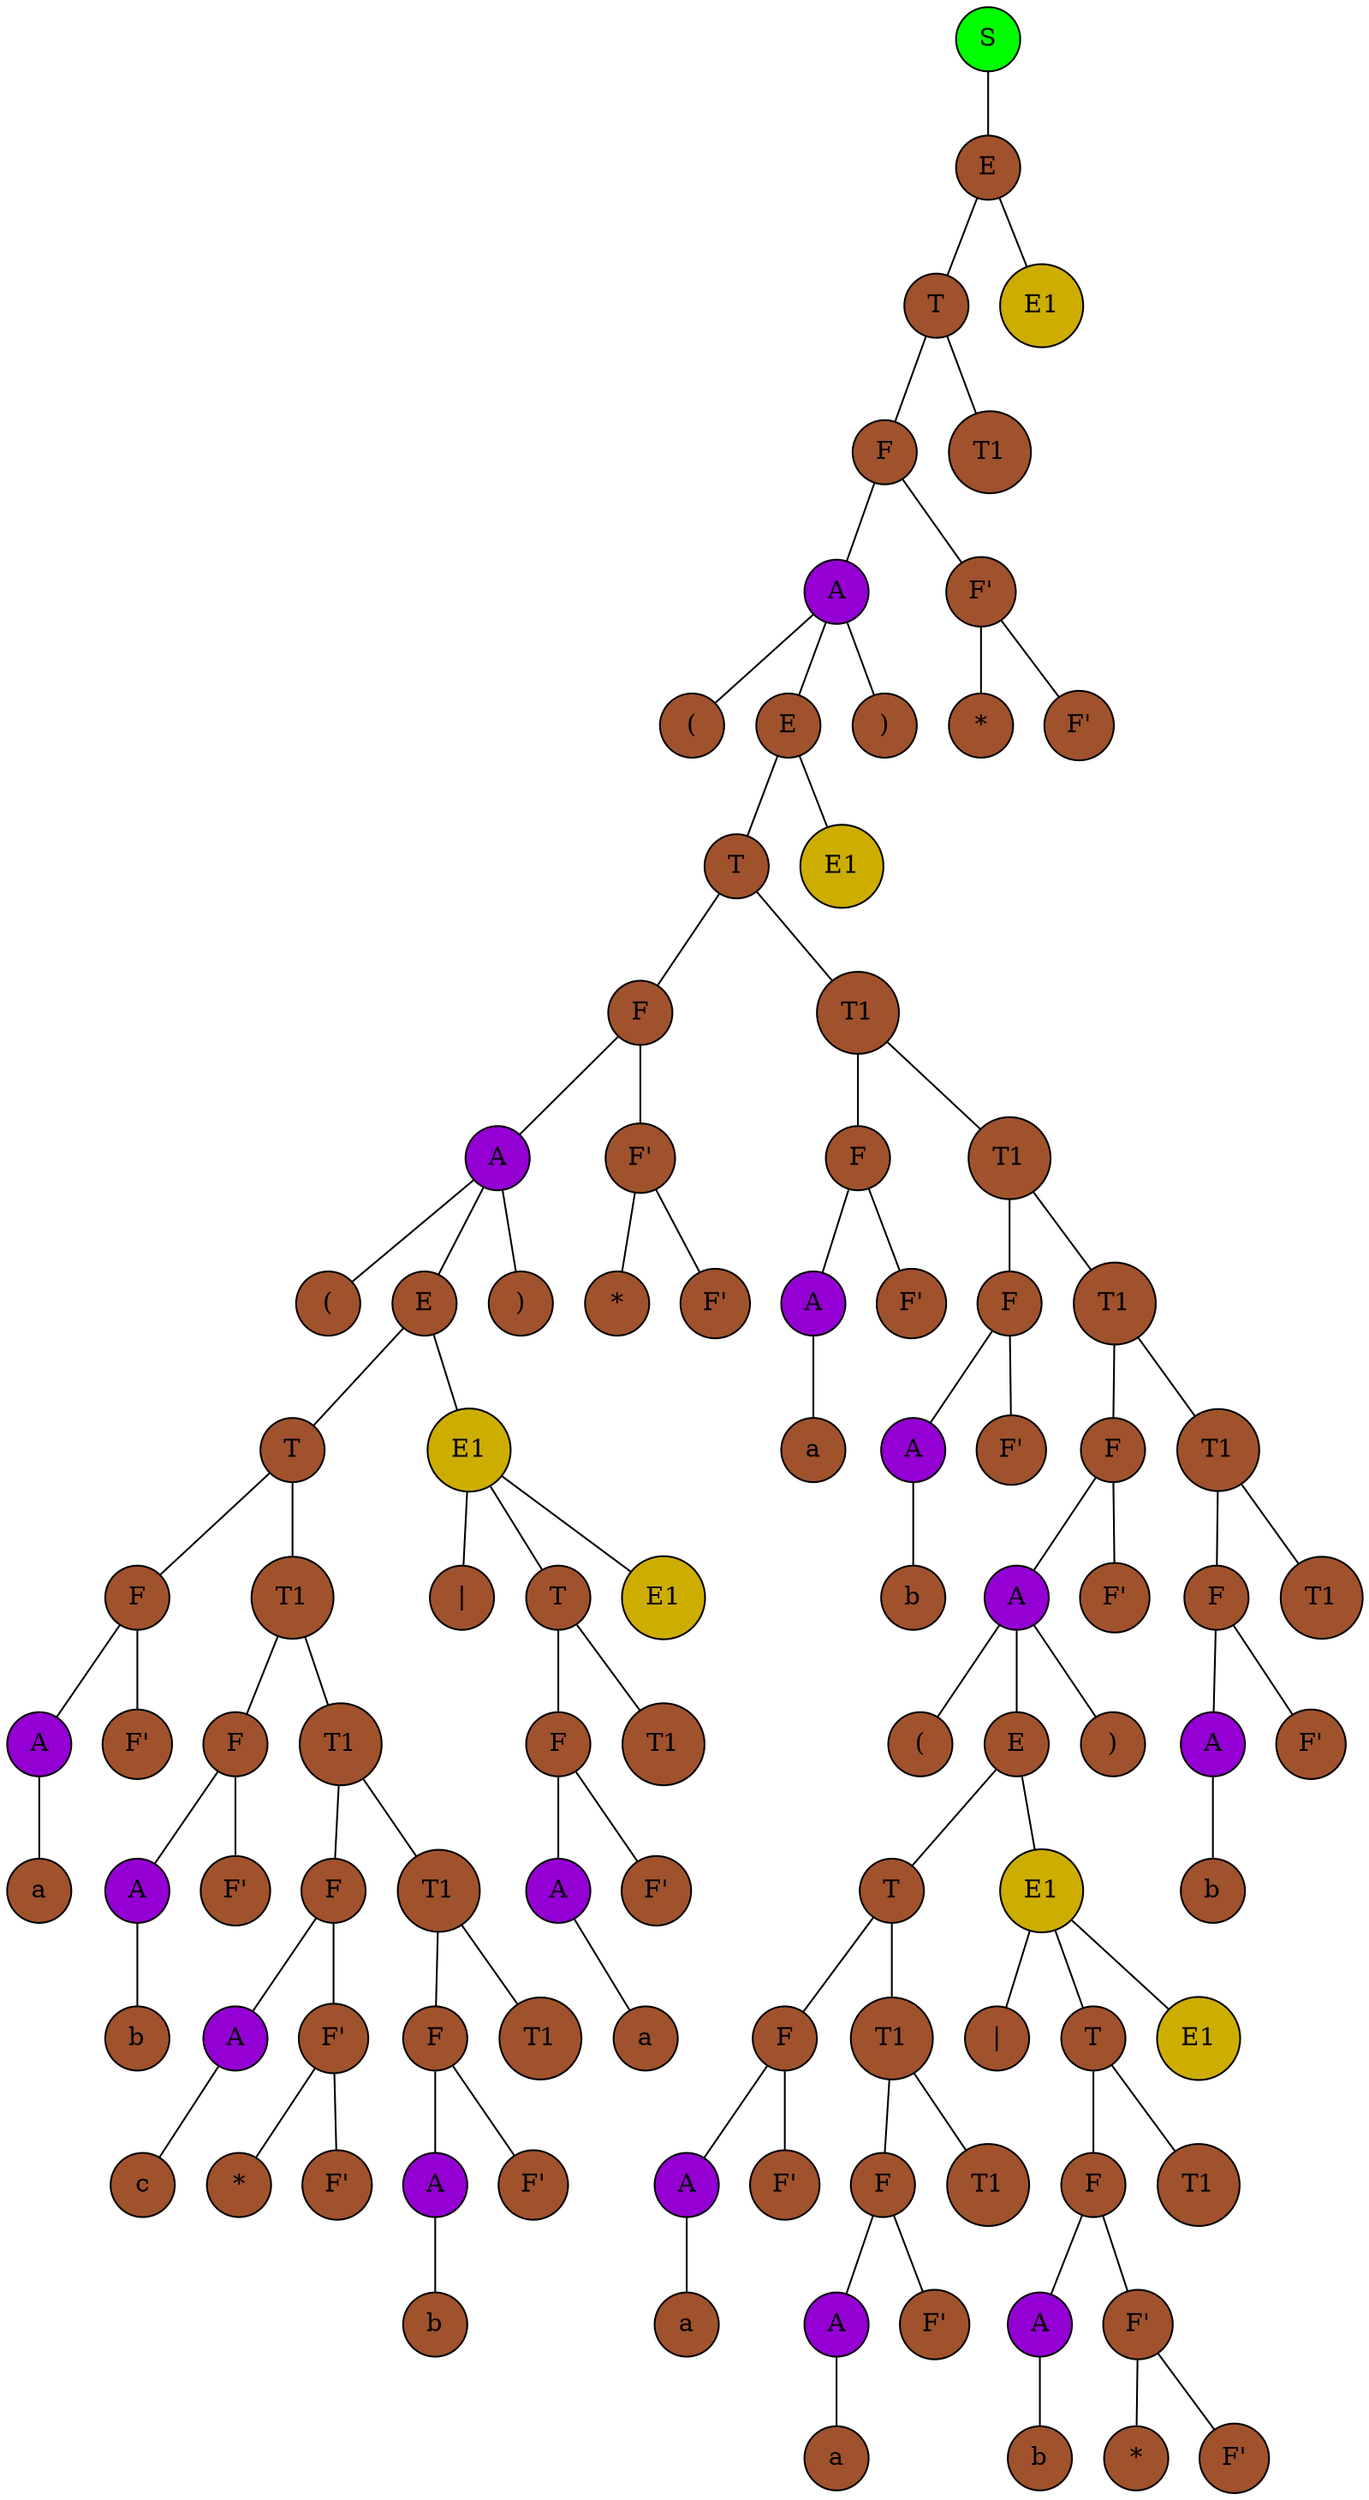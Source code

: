 graph g {
	"705927765S0" [shape=circle, style=filled, fillcolor="green", label="S"];
	"366712642E1" [shape=circle, style=filled, fillcolor="sienna", label="E"];
	"1829164700T2" [shape=circle, style=filled, fillcolor="sienna", label="T"];
	"2018699554F3" [shape=circle, style=filled, fillcolor="sienna", label="F"];
	"1311053135A4" [shape=circle, style=filled, fillcolor="darkviolet", label="A"];
	"118352462(5" [shape=circle, style=filled, fillcolor="sienna", label="("];
	"1550089733E5" [shape=circle, style=filled, fillcolor="sienna", label="E"];
	"865113938T6" [shape=circle, style=filled, fillcolor="sienna", label="T"];
	"1442407170F7" [shape=circle, style=filled, fillcolor="sienna", label="F"];
	"1028566121A8" [shape=circle, style=filled, fillcolor="darkviolet", label="A"];
	"1118140819(9" [shape=circle, style=filled, fillcolor="sienna", label="("];
	"1975012498E9" [shape=circle, style=filled, fillcolor="sienna", label="E"];
	"1808253012T10" [shape=circle, style=filled, fillcolor="sienna", label="T"];
	"589431969F11" [shape=circle, style=filled, fillcolor="sienna", label="F"];
	"1252169911A12" [shape=circle, style=filled, fillcolor="darkviolet", label="A"];
	"2101973421a13" [shape=circle, style=filled, fillcolor="sienna", label="a"];
	"1252169911A12" -- "2101973421a13";
	{ rank=same "2101973421a13" }
	"685325104F'12" [shape=circle, style=filled, fillcolor="sienna", label="F'"];
	"589431969F11" -- "1252169911A12";
	"589431969F11" -- "685325104F'12";
	{ rank=same "1252169911A12","685325104F'12" }
	"460141958T111" [shape=circle, style=filled, fillcolor="sienna", label="T1"];
	"1163157884F12" [shape=circle, style=filled, fillcolor="sienna", label="F"];
	"1956725890A13" [shape=circle, style=filled, fillcolor="darkviolet", label="A"];
	"356573597b14" [shape=circle, style=filled, fillcolor="sienna", label="b"];
	"1956725890A13" -- "356573597b14";
	{ rank=same "356573597b14" }
	"1735600054F'13" [shape=circle, style=filled, fillcolor="sienna", label="F'"];
	"1163157884F12" -- "1956725890A13";
	"1163157884F12" -- "1735600054F'13";
	{ rank=same "1956725890A13","1735600054F'13" }
	"21685669T112" [shape=circle, style=filled, fillcolor="sienna", label="T1"];
	"2133927002F13" [shape=circle, style=filled, fillcolor="sienna", label="F"];
	"1836019240A14" [shape=circle, style=filled, fillcolor="darkviolet", label="A"];
	"325040804c15" [shape=circle, style=filled, fillcolor="sienna", label="c"];
	"1836019240A14" -- "325040804c15";
	{ rank=same "325040804c15" }
	"1173230247F'14" [shape=circle, style=filled, fillcolor="sienna", label="F'"];
	"856419764*15" [shape=circle, style=filled, fillcolor="sienna", label="*"];
	"621009875F'15" [shape=circle, style=filled, fillcolor="sienna", label="F'"];
	"1173230247F'14" -- "856419764*15";
	"1173230247F'14" -- "621009875F'15";
	{ rank=same "856419764*15","621009875F'15" }
	"2133927002F13" -- "1836019240A14";
	"2133927002F13" -- "1173230247F'14";
	{ rank=same "1836019240A14","1173230247F'14" }
	"1265094477T113" [shape=circle, style=filled, fillcolor="sienna", label="T1"];
	"2125039532F14" [shape=circle, style=filled, fillcolor="sienna", label="F"];
	"312714112A15" [shape=circle, style=filled, fillcolor="darkviolet", label="A"];
	"692404036b16" [shape=circle, style=filled, fillcolor="sienna", label="b"];
	"312714112A15" -- "692404036b16";
	{ rank=same "692404036b16" }
	"1554874502F'15" [shape=circle, style=filled, fillcolor="sienna", label="F'"];
	"2125039532F14" -- "312714112A15";
	"2125039532F14" -- "1554874502F'15";
	{ rank=same "312714112A15","1554874502F'15" }
	"1846274136T114" [shape=circle, style=filled, fillcolor="sienna", label="T1"];
	"1265094477T113" -- "2125039532F14";
	"1265094477T113" -- "1846274136T114";
	{ rank=same "2125039532F14","1846274136T114" }
	"21685669T112" -- "2133927002F13";
	"21685669T112" -- "1265094477T113";
	{ rank=same "2133927002F13","1265094477T113" }
	"460141958T111" -- "1163157884F12";
	"460141958T111" -- "21685669T112";
	{ rank=same "1163157884F12","21685669T112" }
	"1808253012T10" -- "589431969F11";
	"1808253012T10" -- "460141958T111";
	{ rank=same "589431969F11","460141958T111" }
	"1639705018E110" [shape=circle, style=filled, fillcolor="gold3", label="E1"];
	"1627674070|11" [shape=circle, style=filled, fillcolor="sienna", label="|"];
	"1360875712T11" [shape=circle, style=filled, fillcolor="sienna", label="T"];
	"1625635731F12" [shape=circle, style=filled, fillcolor="sienna", label="F"];
	"1580066828A13" [shape=circle, style=filled, fillcolor="darkviolet", label="A"];
	"491044090a14" [shape=circle, style=filled, fillcolor="sienna", label="a"];
	"1580066828A13" -- "491044090a14";
	{ rank=same "491044090a14" }
	"644117698F'13" [shape=circle, style=filled, fillcolor="sienna", label="F'"];
	"1625635731F12" -- "1580066828A13";
	"1625635731F12" -- "644117698F'13";
	{ rank=same "1580066828A13","644117698F'13" }
	"1872034366T112" [shape=circle, style=filled, fillcolor="sienna", label="T1"];
	"1360875712T11" -- "1625635731F12";
	"1360875712T11" -- "1872034366T112";
	{ rank=same "1625635731F12","1872034366T112" }
	"1581781576E111" [shape=circle, style=filled, fillcolor="gold3", label="E1"];
	"1639705018E110" -- "1627674070|11";
	"1639705018E110" -- "1360875712T11";
	"1639705018E110" -- "1581781576E111";
	{ rank=same "1627674070|11","1360875712T11","1581781576E111" }
	"1975012498E9" -- "1808253012T10";
	"1975012498E9" -- "1639705018E110";
	{ rank=same "1808253012T10","1639705018E110" }
	"1725154839)9" [shape=circle, style=filled, fillcolor="sienna", label=")"];
	"1028566121A8" -- "1118140819(9";
	"1028566121A8" -- "1975012498E9";
	"1028566121A8" -- "1725154839)9";
	{ rank=same "1118140819(9","1975012498E9","1725154839)9" }
	"1670675563F'8" [shape=circle, style=filled, fillcolor="sienna", label="F'"];
	"723074861*9" [shape=circle, style=filled, fillcolor="sienna", label="*"];
	"895328852F'9" [shape=circle, style=filled, fillcolor="sienna", label="F'"];
	"1670675563F'8" -- "723074861*9";
	"1670675563F'8" -- "895328852F'9";
	{ rank=same "723074861*9","895328852F'9" }
	"1442407170F7" -- "1028566121A8";
	"1442407170F7" -- "1670675563F'8";
	{ rank=same "1028566121A8","1670675563F'8" }
	"1304836502T17" [shape=circle, style=filled, fillcolor="sienna", label="T1"];
	"225534817F8" [shape=circle, style=filled, fillcolor="sienna", label="F"];
	"1878246837A9" [shape=circle, style=filled, fillcolor="darkviolet", label="A"];
	"929338653a10" [shape=circle, style=filled, fillcolor="sienna", label="a"];
	"1878246837A9" -- "929338653a10";
	{ rank=same "929338653a10" }
	"1259475182F'9" [shape=circle, style=filled, fillcolor="sienna", label="F'"];
	"225534817F8" -- "1878246837A9";
	"225534817F8" -- "1259475182F'9";
	{ rank=same "1878246837A9","1259475182F'9" }
	"1300109446T18" [shape=circle, style=filled, fillcolor="sienna", label="T1"];
	"1020371697F9" [shape=circle, style=filled, fillcolor="sienna", label="F"];
	"789451787A10" [shape=circle, style=filled, fillcolor="darkviolet", label="A"];
	"1950409828b11" [shape=circle, style=filled, fillcolor="sienna", label="b"];
	"789451787A10" -- "1950409828b11";
	{ rank=same "1950409828b11" }
	"1229416514F'10" [shape=circle, style=filled, fillcolor="sienna", label="F'"];
	"1020371697F9" -- "789451787A10";
	"1020371697F9" -- "1229416514F'10";
	{ rank=same "789451787A10","1229416514F'10" }
	"2016447921T19" [shape=circle, style=filled, fillcolor="sienna", label="T1"];
	"666988784F10" [shape=circle, style=filled, fillcolor="sienna", label="F"];
	"1414644648A11" [shape=circle, style=filled, fillcolor="darkviolet", label="A"];
	"640070680(12" [shape=circle, style=filled, fillcolor="sienna", label="("];
	"1510467688E12" [shape=circle, style=filled, fillcolor="sienna", label="E"];
	"1995265320T13" [shape=circle, style=filled, fillcolor="sienna", label="T"];
	"746292446F14" [shape=circle, style=filled, fillcolor="sienna", label="F"];
	"1072591677A15" [shape=circle, style=filled, fillcolor="darkviolet", label="A"];
	"1523554304a16" [shape=circle, style=filled, fillcolor="sienna", label="a"];
	"1072591677A15" -- "1523554304a16";
	{ rank=same "1523554304a16" }
	"1175962212F'15" [shape=circle, style=filled, fillcolor="sienna", label="F'"];
	"746292446F14" -- "1072591677A15";
	"746292446F14" -- "1175962212F'15";
	{ rank=same "1072591677A15","1175962212F'15" }
	"918221580T114" [shape=circle, style=filled, fillcolor="sienna", label="T1"];
	"2055281021F15" [shape=circle, style=filled, fillcolor="sienna", label="F"];
	"1554547125A16" [shape=circle, style=filled, fillcolor="darkviolet", label="A"];
	"617901222a17" [shape=circle, style=filled, fillcolor="sienna", label="a"];
	"1554547125A16" -- "617901222a17";
	{ rank=same "617901222a17" }
	"1159190947F'16" [shape=circle, style=filled, fillcolor="sienna", label="F'"];
	"2055281021F15" -- "1554547125A16";
	"2055281021F15" -- "1159190947F'16";
	{ rank=same "1554547125A16","1159190947F'16" }
	"925858445T115" [shape=circle, style=filled, fillcolor="sienna", label="T1"];
	"918221580T114" -- "2055281021F15";
	"918221580T114" -- "925858445T115";
	{ rank=same "2055281021F15","925858445T115" }
	"1995265320T13" -- "746292446F14";
	"1995265320T13" -- "918221580T114";
	{ rank=same "746292446F14","918221580T114" }
	"798154996E113" [shape=circle, style=filled, fillcolor="gold3", label="E1"];
	"681842940|14" [shape=circle, style=filled, fillcolor="sienna", label="|"];
	"1392838282T14" [shape=circle, style=filled, fillcolor="sienna", label="T"];
	"523429237F15" [shape=circle, style=filled, fillcolor="sienna", label="F"];
	"664740647A16" [shape=circle, style=filled, fillcolor="darkviolet", label="A"];
	"804564176b17" [shape=circle, style=filled, fillcolor="sienna", label="b"];
	"664740647A16" -- "804564176b17";
	{ rank=same "804564176b17" }
	"1421795058F'16" [shape=circle, style=filled, fillcolor="sienna", label="F'"];
	"1555009629*17" [shape=circle, style=filled, fillcolor="sienna", label="*"];
	"41359092F'17" [shape=circle, style=filled, fillcolor="sienna", label="F'"];
	"1421795058F'16" -- "1555009629*17";
	"1421795058F'16" -- "41359092F'17";
	{ rank=same "1555009629*17","41359092F'17" }
	"523429237F15" -- "664740647A16";
	"523429237F15" -- "1421795058F'16";
	{ rank=same "664740647A16","1421795058F'16" }
	"149928006T115" [shape=circle, style=filled, fillcolor="sienna", label="T1"];
	"1392838282T14" -- "523429237F15";
	"1392838282T14" -- "149928006T115";
	{ rank=same "523429237F15","149928006T115" }
	"713338599E114" [shape=circle, style=filled, fillcolor="gold3", label="E1"];
	"798154996E113" -- "681842940|14";
	"798154996E113" -- "1392838282T14";
	"798154996E113" -- "713338599E114";
	{ rank=same "681842940|14","1392838282T14","713338599E114" }
	"1510467688E12" -- "1995265320T13";
	"1510467688E12" -- "798154996E113";
	{ rank=same "1995265320T13","798154996E113" }
	"168423058)12" [shape=circle, style=filled, fillcolor="sienna", label=")"];
	"1414644648A11" -- "640070680(12";
	"1414644648A11" -- "1510467688E12";
	"1414644648A11" -- "168423058)12";
	{ rank=same "640070680(12","1510467688E12","168423058)12" }
	"821270929F'11" [shape=circle, style=filled, fillcolor="sienna", label="F'"];
	"666988784F10" -- "1414644648A11";
	"666988784F10" -- "821270929F'11";
	{ rank=same "1414644648A11","821270929F'11" }
	"1160460865T110" [shape=circle, style=filled, fillcolor="sienna", label="T1"];
	"1247233941F11" [shape=circle, style=filled, fillcolor="sienna", label="F"];
	"258952499A12" [shape=circle, style=filled, fillcolor="darkviolet", label="A"];
	"603742814b13" [shape=circle, style=filled, fillcolor="sienna", label="b"];
	"258952499A12" -- "603742814b13";
	{ rank=same "603742814b13" }
	"1067040082F'12" [shape=circle, style=filled, fillcolor="sienna", label="F'"];
	"1247233941F11" -- "258952499A12";
	"1247233941F11" -- "1067040082F'12";
	{ rank=same "258952499A12","1067040082F'12" }
	"1325547227T111" [shape=circle, style=filled, fillcolor="sienna", label="T1"];
	"1160460865T110" -- "1247233941F11";
	"1160460865T110" -- "1325547227T111";
	{ rank=same "1247233941F11","1325547227T111" }
	"2016447921T19" -- "666988784F10";
	"2016447921T19" -- "1160460865T110";
	{ rank=same "666988784F10","1160460865T110" }
	"1300109446T18" -- "1020371697F9";
	"1300109446T18" -- "2016447921T19";
	{ rank=same "1020371697F9","2016447921T19" }
	"1304836502T17" -- "225534817F8";
	"1304836502T17" -- "1300109446T18";
	{ rank=same "225534817F8","1300109446T18" }
	"865113938T6" -- "1442407170F7";
	"865113938T6" -- "1304836502T17";
	{ rank=same "1442407170F7","1304836502T17" }
	"980546781E16" [shape=circle, style=filled, fillcolor="gold3", label="E1"];
	"1550089733E5" -- "865113938T6";
	"1550089733E5" -- "980546781E16";
	{ rank=same "865113938T6","980546781E16" }
	"2061475679)5" [shape=circle, style=filled, fillcolor="sienna", label=")"];
	"1311053135A4" -- "118352462(5";
	"1311053135A4" -- "1550089733E5";
	"1311053135A4" -- "2061475679)5";
	{ rank=same "118352462(5","1550089733E5","2061475679)5" }
	"140435067F'4" [shape=circle, style=filled, fillcolor="sienna", label="F'"];
	"1450495309*5" [shape=circle, style=filled, fillcolor="sienna", label="*"];
	"1670782018F'5" [shape=circle, style=filled, fillcolor="sienna", label="F'"];
	"140435067F'4" -- "1450495309*5";
	"140435067F'4" -- "1670782018F'5";
	{ rank=same "1450495309*5","1670782018F'5" }
	"2018699554F3" -- "1311053135A4";
	"2018699554F3" -- "140435067F'4";
	{ rank=same "1311053135A4","140435067F'4" }
	"1706377736T13" [shape=circle, style=filled, fillcolor="sienna", label="T1"];
	"1829164700T2" -- "2018699554F3";
	"1829164700T2" -- "1706377736T13";
	{ rank=same "2018699554F3","1706377736T13" }
	"468121027E12" [shape=circle, style=filled, fillcolor="gold3", label="E1"];
	"366712642E1" -- "1829164700T2";
	"366712642E1" -- "468121027E12";
	{ rank=same "1829164700T2","468121027E12" }
	"705927765S0" -- "366712642E1";
	{ rank=same "366712642E1" }
}

